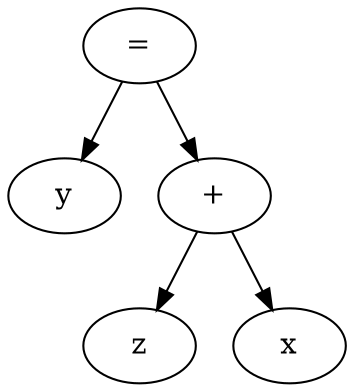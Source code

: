 digraph AST {
    "0x145e05e20" [label="="];
    "0x145e05e20" -> "0x145e05df0";
    "0x145e05df0" [label="y"];
    "0x145e05e20" -> "0x145e05dc0";
    "0x145e05dc0" [label="+"];
    "0x145e05dc0" -> "0x145e05d90";
    "0x145e05d90" [label="z"];
    "0x145e05dc0" -> "0x145e05fc0";
    "0x145e05fc0" [label="x"];
}
